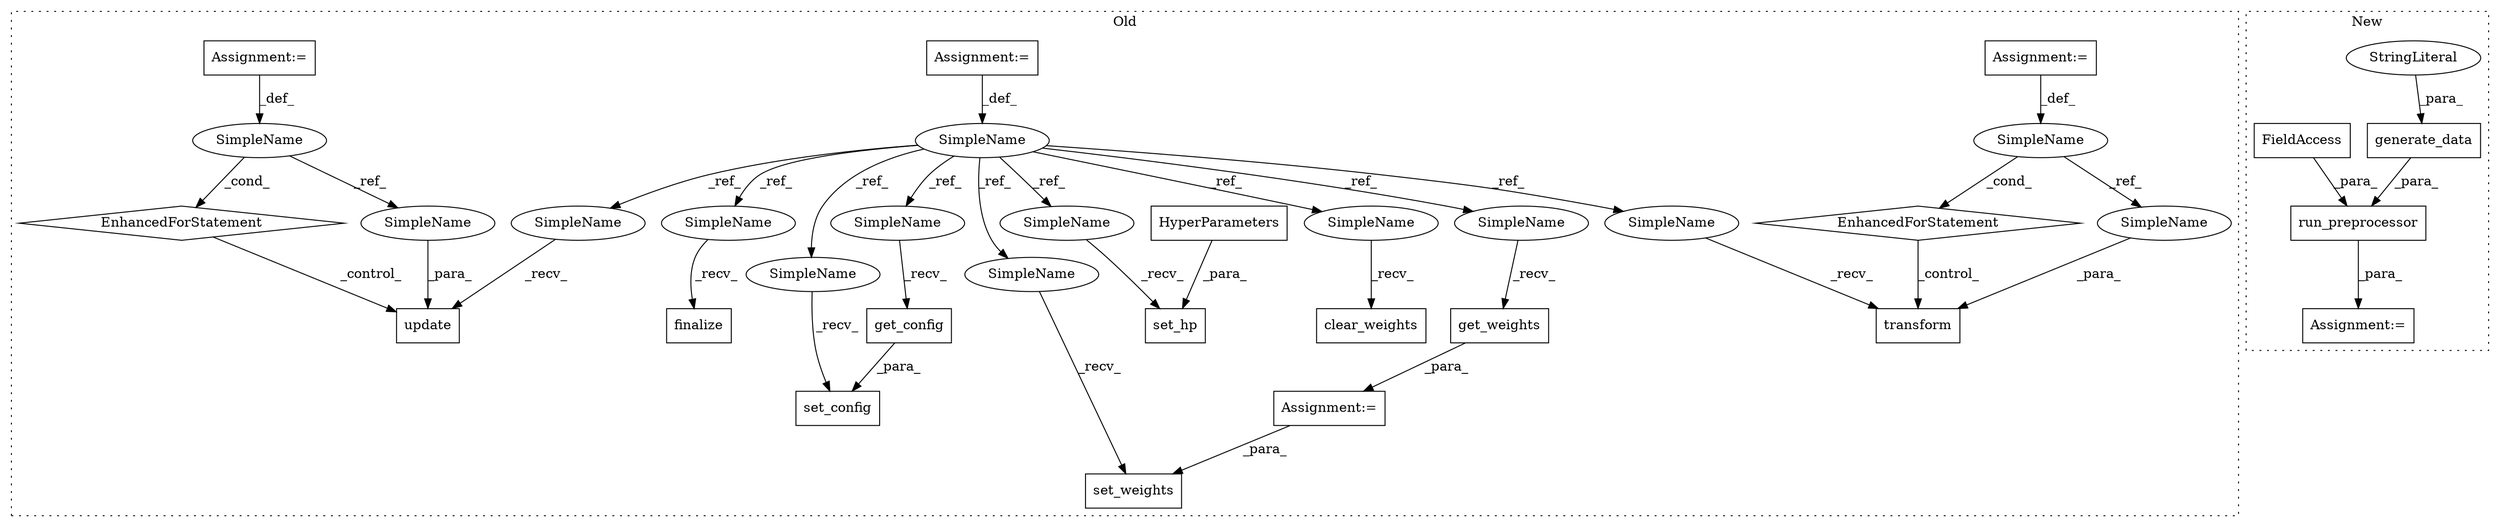 digraph G {
subgraph cluster0 {
1 [label="set_config" a="32" s="3482,3514" l="11,1" shape="box"];
3 [label="get_config" a="32" s="3502" l="12" shape="box"];
8 [label="SimpleName" a="42" s="3179" l="8" shape="ellipse"];
9 [label="set_hp" a="32" s="3298,3333" l="7,1" shape="box"];
10 [label="HyperParameters" a="32" s="3316" l="17" shape="box"];
11 [label="transform" a="32" s="3709,3720" l="10,1" shape="box"];
12 [label="EnhancedForStatement" a="70" s="3622,3690" l="53,2" shape="diamond"];
13 [label="SimpleName" a="42" s="3679" l="1" shape="ellipse"];
14 [label="Assignment:=" a="7" s="3622,3690" l="53,2" shape="box"];
15 [label="Assignment:=" a="7" s="3187" l="1" shape="box"];
16 [label="Assignment:=" a="7" s="3528" l="1" shape="box"];
17 [label="set_weights" a="32" s="3596,3615" l="12,1" shape="box"];
18 [label="clear_weights" a="32" s="3566" l="15" shape="box"];
19 [label="update" a="32" s="3427,3435" l="7,1" shape="box"];
20 [label="EnhancedForStatement" a="70" s="3340,3408" l="53,2" shape="diamond"];
21 [label="SimpleName" a="42" s="3397" l="1" shape="ellipse"];
22 [label="get_weights" a="32" s="3538" l="13" shape="box"];
23 [label="finalize" a="32" s="3457" l="10" shape="box"];
24 [label="Assignment:=" a="7" s="3340,3408" l="53,2" shape="box"];
25 [label="SimpleName" a="42" s="3434" l="1" shape="ellipse"];
26 [label="SimpleName" a="42" s="3719" l="1" shape="ellipse"];
27 [label="SimpleName" a="42" s="3418" l="8" shape="ellipse"];
28 [label="SimpleName" a="42" s="3289" l="8" shape="ellipse"];
29 [label="SimpleName" a="42" s="3529" l="8" shape="ellipse"];
30 [label="SimpleName" a="42" s="3448" l="8" shape="ellipse"];
31 [label="SimpleName" a="42" s="3700" l="8" shape="ellipse"];
32 [label="SimpleName" a="42" s="3493" l="8" shape="ellipse"];
33 [label="SimpleName" a="42" s="3587" l="8" shape="ellipse"];
34 [label="SimpleName" a="42" s="3473" l="8" shape="ellipse"];
35 [label="SimpleName" a="42" s="3557" l="8" shape="ellipse"];
label = "Old";
style="dotted";
}
subgraph cluster1 {
2 [label="run_preprocessor" a="32" s="2569,2677" l="17,1" shape="box"];
4 [label="FieldAccess" a="22" s="2659" l="18" shape="box"];
5 [label="generate_data" a="32" s="2634,2657" l="14,1" shape="box"];
6 [label="StringLiteral" a="45" s="2648" l="9" shape="ellipse"];
7 [label="Assignment:=" a="7" s="2568" l="1" shape="box"];
label = "New";
style="dotted";
}
2 -> 7 [label="_para_"];
3 -> 1 [label="_para_"];
4 -> 2 [label="_para_"];
5 -> 2 [label="_para_"];
6 -> 5 [label="_para_"];
8 -> 28 [label="_ref_"];
8 -> 35 [label="_ref_"];
8 -> 33 [label="_ref_"];
8 -> 34 [label="_ref_"];
8 -> 30 [label="_ref_"];
8 -> 32 [label="_ref_"];
8 -> 31 [label="_ref_"];
8 -> 27 [label="_ref_"];
8 -> 29 [label="_ref_"];
10 -> 9 [label="_para_"];
12 -> 11 [label="_control_"];
13 -> 12 [label="_cond_"];
13 -> 26 [label="_ref_"];
14 -> 13 [label="_def_"];
15 -> 8 [label="_def_"];
16 -> 17 [label="_para_"];
20 -> 19 [label="_control_"];
21 -> 25 [label="_ref_"];
21 -> 20 [label="_cond_"];
22 -> 16 [label="_para_"];
24 -> 21 [label="_def_"];
25 -> 19 [label="_para_"];
26 -> 11 [label="_para_"];
27 -> 19 [label="_recv_"];
28 -> 9 [label="_recv_"];
29 -> 22 [label="_recv_"];
30 -> 23 [label="_recv_"];
31 -> 11 [label="_recv_"];
32 -> 3 [label="_recv_"];
33 -> 17 [label="_recv_"];
34 -> 1 [label="_recv_"];
35 -> 18 [label="_recv_"];
}